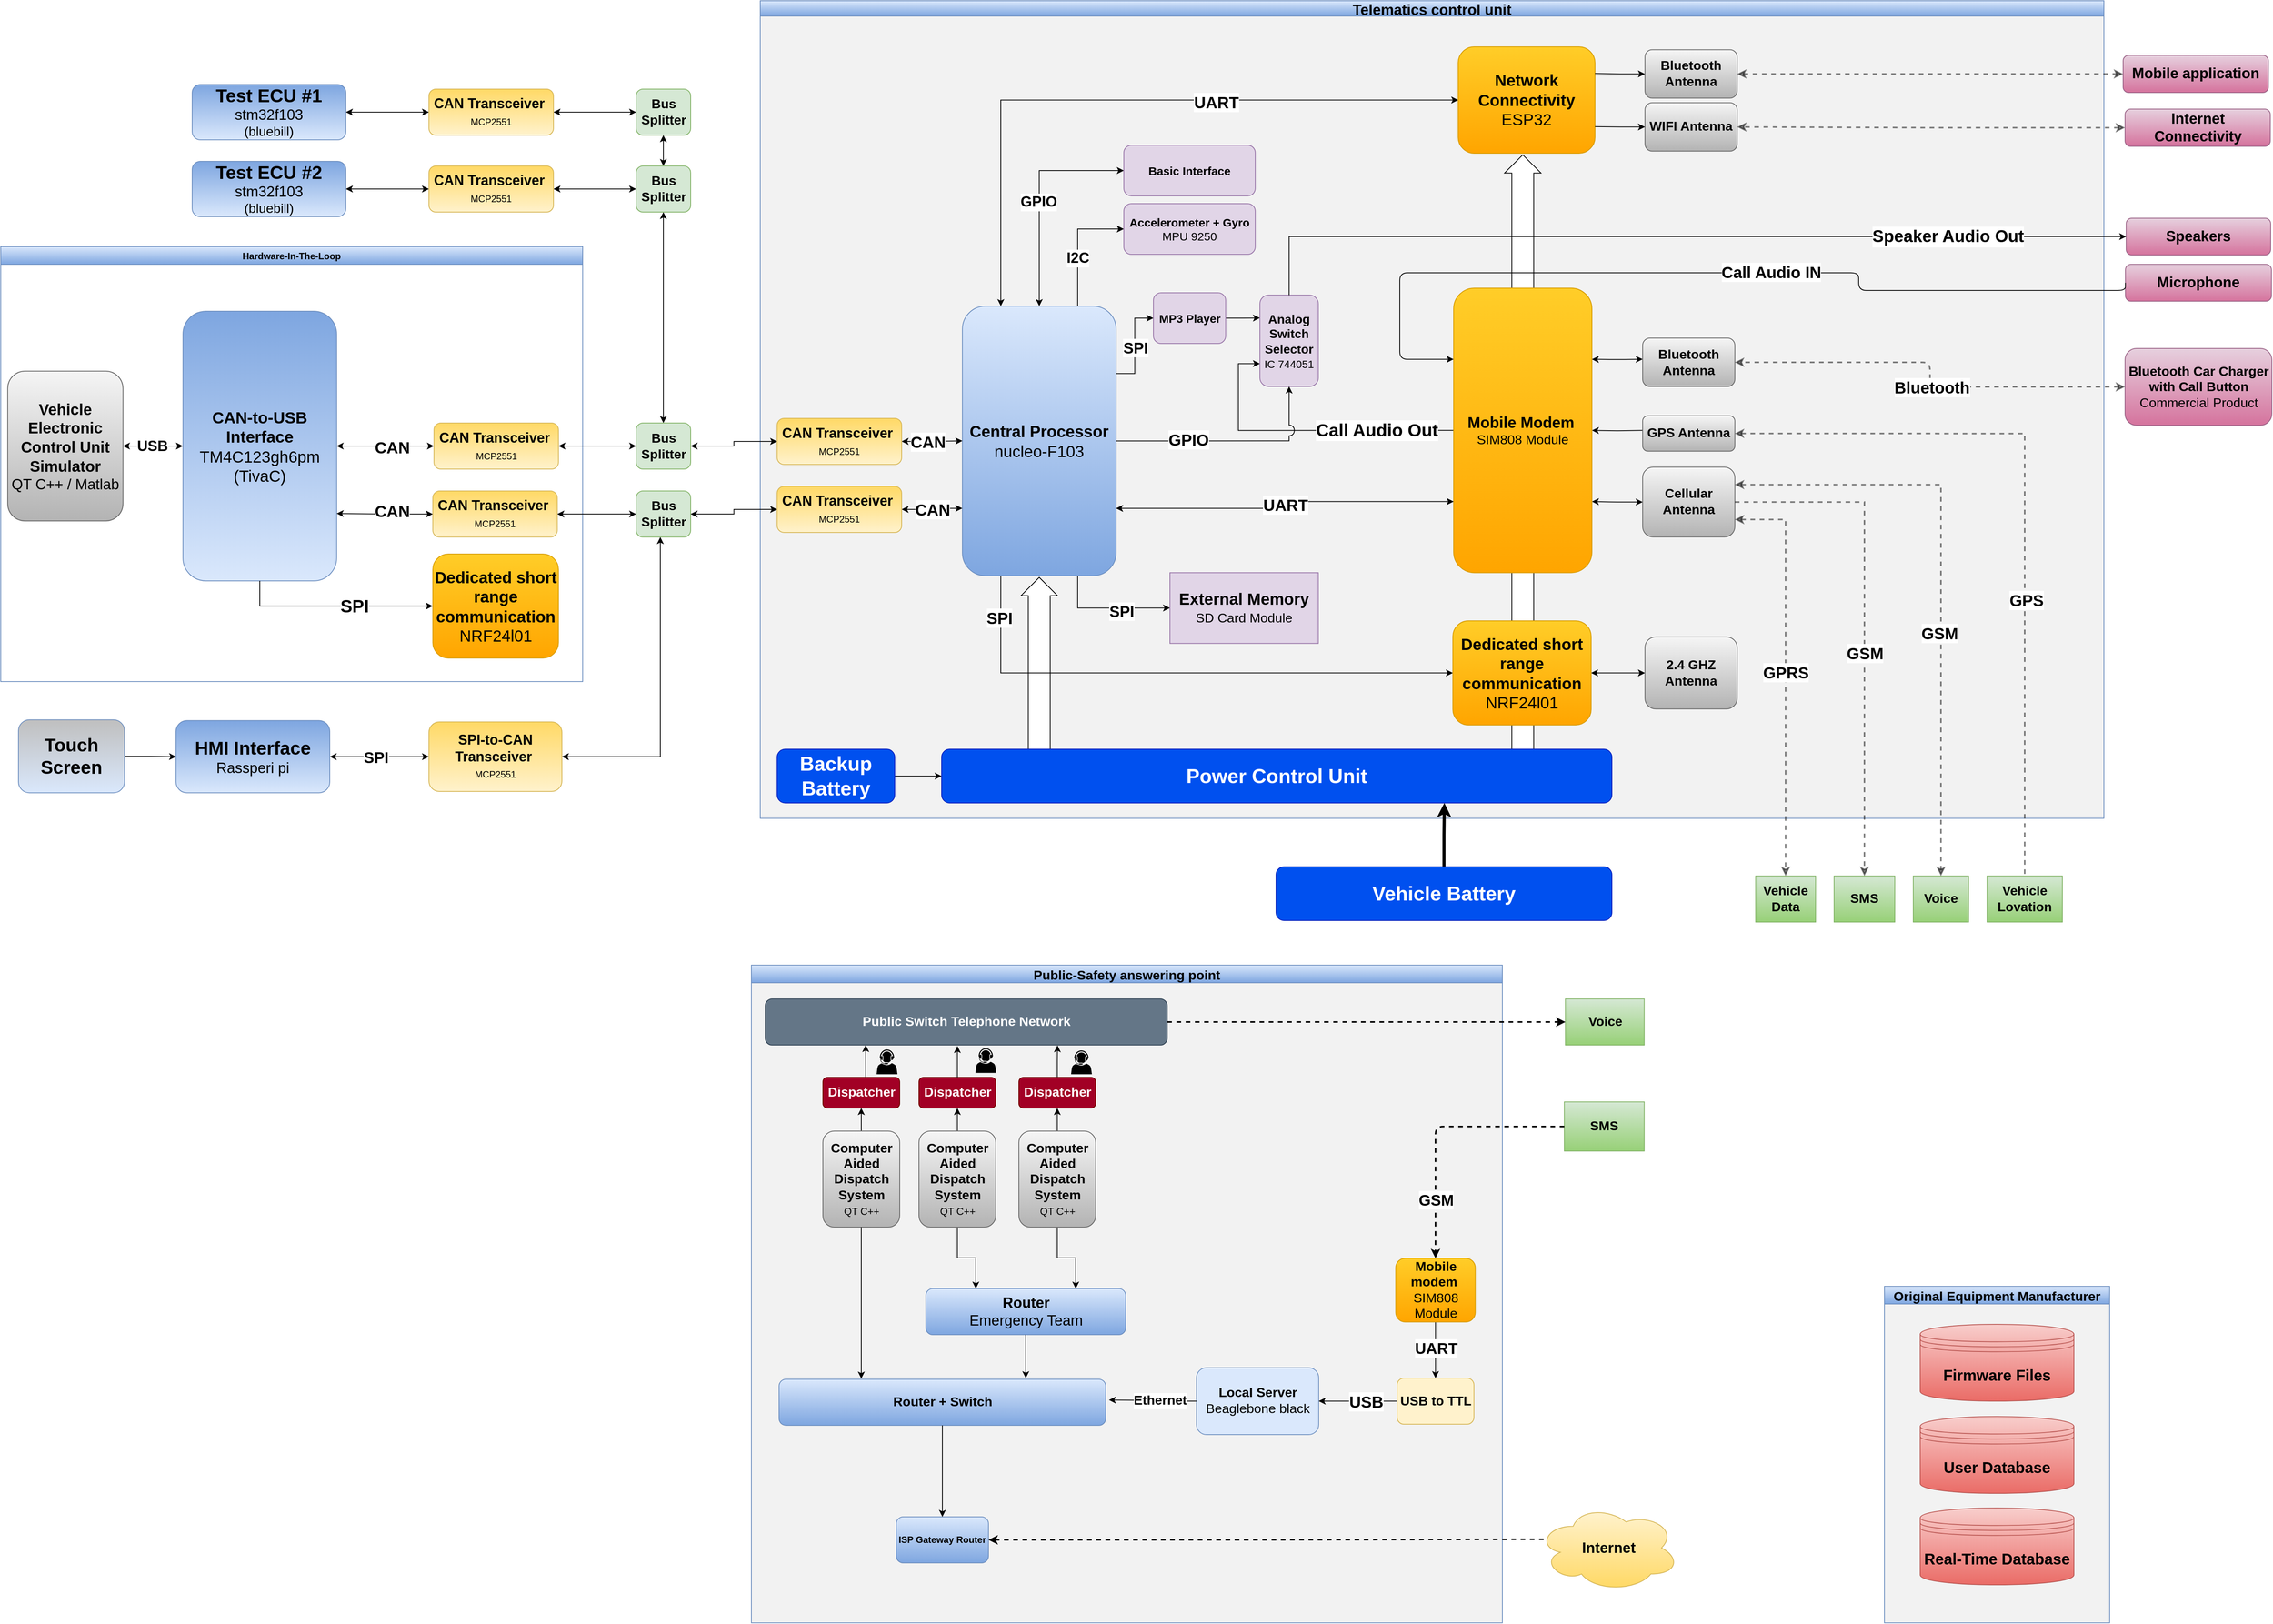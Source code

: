 <mxfile version="13.9.9" type="device"><diagram id="WvO2dlYxxCy-v5vZexDL" name="Page-1"><mxGraphModel dx="4060" dy="1380" grid="0" gridSize="6" guides="1" tooltips="1" connect="1" arrows="1" fold="1" page="1" pageScale="1" pageWidth="1500" pageHeight="1200" math="0" shadow="0"><root><mxCell id="0"/><mxCell id="1" parent="0"/><mxCell id="o0vE8Q76qqL2OoBYx_gR-136" value="Original Equipment Manufacturer" style="swimlane;startSize=23;gradientColor=#7ea6e0;fillColor=#dae8fc;strokeColor=#6c8ebf;swimlaneFillColor=#f2f2f2;fontStyle=1;fontSize=17;" parent="1" vertex="1"><mxGeometry x="1019.5" y="1896" width="293" height="438" as="geometry"/></mxCell><mxCell id="o0vE8Q76qqL2OoBYx_gR-175" value="User Database" style="shape=datastore;whiteSpace=wrap;html=1;gradientColor=#ea6b66;fillColor=#f8cecc;strokeColor=#b85450;fontStyle=1;fontSize=20;" parent="o0vE8Q76qqL2OoBYx_gR-136" vertex="1"><mxGeometry x="46.5" y="169.5" width="200" height="100" as="geometry"/></mxCell><mxCell id="anCkNkA-Q1HUXj1l_Hld-24" value="Real-Time Database" style="shape=datastore;whiteSpace=wrap;html=1;gradientColor=#ea6b66;fillColor=#f8cecc;strokeColor=#b85450;fontStyle=1;fontSize=20;" parent="o0vE8Q76qqL2OoBYx_gR-136" vertex="1"><mxGeometry x="46.5" y="288.5" width="200" height="100" as="geometry"/></mxCell><mxCell id="anCkNkA-Q1HUXj1l_Hld-25" value="Firmware Files" style="shape=datastore;whiteSpace=wrap;html=1;gradientColor=#ea6b66;fillColor=#f8cecc;strokeColor=#b85450;fontStyle=1;fontSize=20;" parent="o0vE8Q76qqL2OoBYx_gR-136" vertex="1"><mxGeometry x="46.5" y="49.5" width="200" height="100" as="geometry"/></mxCell><mxCell id="o0vE8Q76qqL2OoBYx_gR-142" value="Public-Safety answering point" style="swimlane;startSize=23;gradientColor=#7ea6e0;fillColor=#dae8fc;strokeColor=#6c8ebf;swimlaneFillColor=#f2f2f2;fontStyle=1;fontSize=17;" parent="1" vertex="1"><mxGeometry x="-454.5" y="1478" width="977" height="856" as="geometry"/></mxCell><mxCell id="o0vE8Q76qqL2OoBYx_gR-143" style="edgeStyle=orthogonalEdgeStyle;rounded=0;orthogonalLoop=1;jettySize=auto;html=1;entryX=0.5;entryY=0;entryDx=0;entryDy=0;startArrow=classic;startFill=1;endArrow=none;endFill=0;strokeWidth=1;fontSize=17;" parent="o0vE8Q76qqL2OoBYx_gR-142" source="o0vE8Q76qqL2OoBYx_gR-145" target="anCkNkA-Q1HUXj1l_Hld-5" edge="1"><mxGeometry relative="1" as="geometry"><mxPoint x="143" y="212" as="targetPoint"/></mxGeometry></mxCell><mxCell id="o0vE8Q76qqL2OoBYx_gR-144" style="edgeStyle=orthogonalEdgeStyle;rounded=0;orthogonalLoop=1;jettySize=auto;html=1;startArrow=classic;startFill=1;endArrow=none;endFill=0;strokeWidth=1;fontSize=17;exitX=0.25;exitY=1;exitDx=0;exitDy=0;" parent="o0vE8Q76qqL2OoBYx_gR-142" source="o0vE8Q76qqL2OoBYx_gR-148" target="o0vE8Q76qqL2OoBYx_gR-145" edge="1"><mxGeometry relative="1" as="geometry"><mxPoint x="155" y="123" as="sourcePoint"/><Array as="points"><mxPoint x="149" y="135"/><mxPoint x="149" y="135"/></Array></mxGeometry></mxCell><mxCell id="o0vE8Q76qqL2OoBYx_gR-145" value="Dispatcher" style="rounded=1;whiteSpace=wrap;html=1;fillColor=#a20025;strokeColor=#6F0000;fontColor=#ffffff;fontStyle=1;fontSize=17;" parent="o0vE8Q76qqL2OoBYx_gR-142" vertex="1"><mxGeometry x="93" y="146" width="100" height="40" as="geometry"/></mxCell><mxCell id="o0vE8Q76qqL2OoBYx_gR-148" value="Public Switch Telephone Network" style="rounded=1;whiteSpace=wrap;html=1;fillColor=#647687;strokeColor=#314354;fontSize=17;fontStyle=1;fontColor=#ffffff;" parent="o0vE8Q76qqL2OoBYx_gR-142" vertex="1"><mxGeometry x="18" y="44" width="523" height="60" as="geometry"/></mxCell><mxCell id="o0vE8Q76qqL2OoBYx_gR-149" value="" style="pointerEvents=1;shadow=0;dashed=0;html=1;strokeColor=none;labelPosition=center;verticalLabelPosition=bottom;verticalAlign=top;outlineConnect=0;align=center;shape=mxgraph.office.users.call_center_agent;labelBackgroundColor=#ffffff;fontSize=23;fillColor=#000000;" parent="o0vE8Q76qqL2OoBYx_gR-142" vertex="1"><mxGeometry x="163" y="109.71" width="27" height="32.28" as="geometry"/></mxCell><mxCell id="o0vE8Q76qqL2OoBYx_gR-150" style="edgeStyle=orthogonalEdgeStyle;rounded=1;jumpStyle=arc;jumpSize=14;orthogonalLoop=1;jettySize=auto;html=1;entryX=0.5;entryY=0;entryDx=0;entryDy=0;shadow=0;strokeWidth=1;" parent="o0vE8Q76qqL2OoBYx_gR-142" source="o0vE8Q76qqL2OoBYx_gR-151" target="o0vE8Q76qqL2OoBYx_gR-167" edge="1"><mxGeometry relative="1" as="geometry"/></mxCell><mxCell id="anCkNkA-Q1HUXj1l_Hld-32" value="UART" style="edgeLabel;html=1;align=center;verticalAlign=middle;resizable=0;points=[];fontSize=20;fontStyle=1" parent="o0vE8Q76qqL2OoBYx_gR-150" vertex="1" connectable="0"><mxGeometry x="-0.233" y="-2" relative="1" as="geometry"><mxPoint x="2" y="5.18" as="offset"/></mxGeometry></mxCell><mxCell id="o0vE8Q76qqL2OoBYx_gR-151" value="Mobile modem&amp;nbsp;&lt;br&gt;&lt;span style=&quot;font-weight: normal&quot;&gt;SIM808 Module&lt;/span&gt;" style="rounded=1;whiteSpace=wrap;html=1;fillColor=#ffcd28;strokeColor=#d79b00;fontSize=17;fontStyle=1;gradientColor=#ffa500;" parent="o0vE8Q76qqL2OoBYx_gR-142" vertex="1"><mxGeometry x="838.21" y="381.49" width="103.58" height="83" as="geometry"/></mxCell><mxCell id="o0vE8Q76qqL2OoBYx_gR-157" value="" style="pointerEvents=1;shadow=0;dashed=0;html=1;strokeColor=none;labelPosition=center;verticalLabelPosition=bottom;verticalAlign=top;outlineConnect=0;align=center;shape=mxgraph.office.users.call_center_agent;labelBackgroundColor=#ffffff;fontSize=23;fillColor=#000000;" parent="o0vE8Q76qqL2OoBYx_gR-142" vertex="1"><mxGeometry x="416" y="111" width="27" height="30.99" as="geometry"/></mxCell><mxCell id="o0vE8Q76qqL2OoBYx_gR-158" value="" style="pointerEvents=1;shadow=0;dashed=0;html=1;strokeColor=none;labelPosition=center;verticalLabelPosition=bottom;verticalAlign=top;outlineConnect=0;align=center;shape=mxgraph.office.users.call_center_agent;labelBackgroundColor=#ffffff;fontSize=23;fillColor=#000000;" parent="o0vE8Q76qqL2OoBYx_gR-142" vertex="1"><mxGeometry x="291.58" y="108" width="27" height="32.28" as="geometry"/></mxCell><mxCell id="o0vE8Q76qqL2OoBYx_gR-159" value="Local Server&lt;br style=&quot;font-size: 17px&quot;&gt;&lt;span style=&quot;font-size: 17px ; font-weight: normal&quot;&gt;Beaglebone black&lt;/span&gt;" style="rounded=1;whiteSpace=wrap;html=1;fillColor=#dae8fc;strokeColor=#6c8ebf;fontStyle=1;fontSize=17;" parent="o0vE8Q76qqL2OoBYx_gR-142" vertex="1"><mxGeometry x="579" y="523.99" width="159" height="87.01" as="geometry"/></mxCell><mxCell id="o0vE8Q76qqL2OoBYx_gR-160" style="edgeStyle=orthogonalEdgeStyle;rounded=0;orthogonalLoop=1;jettySize=auto;html=1;startArrow=classic;startFill=1;endArrow=none;endFill=0;strokeWidth=1;fontSize=17;" parent="o0vE8Q76qqL2OoBYx_gR-142" source="o0vE8Q76qqL2OoBYx_gR-162" target="o0vE8Q76qqL2OoBYx_gR-169" edge="1"><mxGeometry relative="1" as="geometry"/></mxCell><mxCell id="o0vE8Q76qqL2OoBYx_gR-161" style="edgeStyle=orthogonalEdgeStyle;rounded=0;orthogonalLoop=1;jettySize=auto;html=1;entryX=0.727;entryY=1.006;entryDx=0;entryDy=0;entryPerimeter=0;fontSize=19;" parent="o0vE8Q76qqL2OoBYx_gR-142" source="o0vE8Q76qqL2OoBYx_gR-162" target="o0vE8Q76qqL2OoBYx_gR-148" edge="1"><mxGeometry relative="1" as="geometry"/></mxCell><mxCell id="o0vE8Q76qqL2OoBYx_gR-162" value="Dispatcher" style="rounded=1;whiteSpace=wrap;html=1;fillColor=#a20025;strokeColor=#6F0000;fontColor=#ffffff;fontStyle=1;fontSize=17;" parent="o0vE8Q76qqL2OoBYx_gR-142" vertex="1"><mxGeometry x="348" y="146" width="100" height="40" as="geometry"/></mxCell><mxCell id="o0vE8Q76qqL2OoBYx_gR-163" style="edgeStyle=orthogonalEdgeStyle;rounded=0;orthogonalLoop=1;jettySize=auto;html=1;startArrow=classic;startFill=1;endArrow=none;endFill=0;strokeWidth=1;fontSize=17;" parent="o0vE8Q76qqL2OoBYx_gR-142" source="o0vE8Q76qqL2OoBYx_gR-164" target="anCkNkA-Q1HUXj1l_Hld-4" edge="1"><mxGeometry relative="1" as="geometry"><mxPoint x="268" y="212" as="targetPoint"/></mxGeometry></mxCell><mxCell id="o0vE8Q76qqL2OoBYx_gR-164" value="Dispatcher" style="rounded=1;whiteSpace=wrap;html=1;fillColor=#a20025;strokeColor=#6F0000;fontColor=#ffffff;fontStyle=1;fontSize=17;" parent="o0vE8Q76qqL2OoBYx_gR-142" vertex="1"><mxGeometry x="218" y="146" width="100" height="40" as="geometry"/></mxCell><mxCell id="o0vE8Q76qqL2OoBYx_gR-165" style="edgeStyle=orthogonalEdgeStyle;rounded=0;orthogonalLoop=1;jettySize=auto;html=1;entryX=1;entryY=0.5;entryDx=0;entryDy=0;fontSize=19;" parent="o0vE8Q76qqL2OoBYx_gR-142" source="o0vE8Q76qqL2OoBYx_gR-167" target="o0vE8Q76qqL2OoBYx_gR-159" edge="1"><mxGeometry relative="1" as="geometry"/></mxCell><mxCell id="o0vE8Q76qqL2OoBYx_gR-166" value="&lt;b&gt;&lt;font style=&quot;font-size: 21px&quot;&gt;USB&lt;/font&gt;&lt;/b&gt;" style="edgeLabel;html=1;align=center;verticalAlign=middle;resizable=0;points=[];fontSize=19;" parent="o0vE8Q76qqL2OoBYx_gR-165" vertex="1" connectable="0"><mxGeometry x="-0.203" relative="1" as="geometry"><mxPoint as="offset"/></mxGeometry></mxCell><mxCell id="o0vE8Q76qqL2OoBYx_gR-167" value="USB to TTL" style="rounded=1;whiteSpace=wrap;html=1;fillColor=#fff2cc;strokeColor=#d6b656;fontStyle=1;fontSize=17;" parent="o0vE8Q76qqL2OoBYx_gR-142" vertex="1"><mxGeometry x="840.0" y="537.5" width="100" height="60" as="geometry"/></mxCell><mxCell id="o0vE8Q76qqL2OoBYx_gR-168" style="edgeStyle=orthogonalEdgeStyle;rounded=0;orthogonalLoop=1;jettySize=auto;html=1;entryX=0.75;entryY=0;entryDx=0;entryDy=0;fontSize=19;" parent="o0vE8Q76qqL2OoBYx_gR-142" source="o0vE8Q76qqL2OoBYx_gR-169" target="o0vE8Q76qqL2OoBYx_gR-176" edge="1"><mxGeometry relative="1" as="geometry"/></mxCell><mxCell id="o0vE8Q76qqL2OoBYx_gR-169" value="Computer Aided Dispatch System&lt;br&gt;&lt;span style=&quot;font-weight: normal&quot;&gt;&lt;font style=&quot;font-size: 13px&quot;&gt;QT C++&lt;/font&gt;&lt;/span&gt;" style="rounded=1;whiteSpace=wrap;html=1;fillColor=#f5f5f5;strokeColor=#666666;fontStyle=1;fontSize=17;gradientColor=#b3b3b3;" parent="o0vE8Q76qqL2OoBYx_gR-142" vertex="1"><mxGeometry x="348" y="216.01" width="100" height="125" as="geometry"/></mxCell><mxCell id="o0vE8Q76qqL2OoBYx_gR-170" value="&lt;b&gt;&lt;font style=&quot;font-size: 17px&quot;&gt;Router + Switch&lt;/font&gt;&lt;/b&gt;" style="rounded=1;whiteSpace=wrap;html=1;gradientColor=#7ea6e0;fillColor=#dae8fc;strokeColor=#6c8ebf;" parent="o0vE8Q76qqL2OoBYx_gR-142" vertex="1"><mxGeometry x="36" y="539" width="425" height="60" as="geometry"/></mxCell><mxCell id="o0vE8Q76qqL2OoBYx_gR-172" value="&lt;b&gt;ISP Gateway Router&lt;/b&gt;" style="rounded=1;whiteSpace=wrap;html=1;gradientColor=#7ea6e0;fillColor=#dae8fc;strokeColor=#6c8ebf;" parent="o0vE8Q76qqL2OoBYx_gR-142" vertex="1"><mxGeometry x="188.5" y="718.01" width="120" height="60" as="geometry"/></mxCell><mxCell id="o0vE8Q76qqL2OoBYx_gR-176" value="&lt;b&gt;Router&lt;/b&gt;&lt;br&gt;Emergency Team" style="rounded=1;whiteSpace=wrap;html=1;fontSize=19;gradientColor=#7ea6e0;fillColor=#dae8fc;strokeColor=#6c8ebf;" parent="o0vE8Q76qqL2OoBYx_gR-142" vertex="1"><mxGeometry x="227" y="421" width="260" height="60" as="geometry"/></mxCell><mxCell id="anCkNkA-Q1HUXj1l_Hld-6" style="edgeStyle=orthogonalEdgeStyle;rounded=0;orthogonalLoop=1;jettySize=auto;html=1;entryX=0.25;entryY=0;entryDx=0;entryDy=0;fontSize=17;" parent="o0vE8Q76qqL2OoBYx_gR-142" source="anCkNkA-Q1HUXj1l_Hld-4" target="o0vE8Q76qqL2OoBYx_gR-176" edge="1"><mxGeometry relative="1" as="geometry"/></mxCell><mxCell id="anCkNkA-Q1HUXj1l_Hld-4" value="Computer Aided Dispatch System&lt;br&gt;&lt;span style=&quot;font-weight: normal&quot;&gt;&lt;font style=&quot;font-size: 13px&quot;&gt;QT C++&lt;/font&gt;&lt;/span&gt;" style="rounded=1;whiteSpace=wrap;html=1;fillColor=#f5f5f5;strokeColor=#666666;fontStyle=1;fontSize=17;gradientColor=#b3b3b3;" parent="o0vE8Q76qqL2OoBYx_gR-142" vertex="1"><mxGeometry x="218" y="216.01" width="100" height="125" as="geometry"/></mxCell><mxCell id="anCkNkA-Q1HUXj1l_Hld-5" value="Computer Aided Dispatch System&lt;br&gt;&lt;span style=&quot;font-weight: normal&quot;&gt;&lt;font style=&quot;font-size: 13px&quot;&gt;QT C++&lt;/font&gt;&lt;/span&gt;" style="rounded=1;whiteSpace=wrap;html=1;fillColor=#f5f5f5;strokeColor=#666666;fontStyle=1;fontSize=17;gradientColor=#b3b3b3;" parent="o0vE8Q76qqL2OoBYx_gR-142" vertex="1"><mxGeometry x="93" y="216.01" width="100" height="125" as="geometry"/></mxCell><mxCell id="o0vE8Q76qqL2OoBYx_gR-243" style="edgeStyle=orthogonalEdgeStyle;rounded=0;orthogonalLoop=1;jettySize=auto;html=1;fontSize=19;" parent="o0vE8Q76qqL2OoBYx_gR-142" source="o0vE8Q76qqL2OoBYx_gR-170" target="o0vE8Q76qqL2OoBYx_gR-172" edge="1"><mxGeometry relative="1" as="geometry"><mxPoint x="249" y="717" as="targetPoint"/></mxGeometry></mxCell><mxCell id="o0vE8Q76qqL2OoBYx_gR-178" value="Telematics control unit" style="swimlane;startSize=20;shadow=0;swimlaneFillColor=#F2F2F2;fontStyle=1;fontSize=19;movable=1;gradientColor=#7ea6e0;fillColor=#dae8fc;strokeColor=#6c8ebf;" parent="1" vertex="1"><mxGeometry x="-443" y="223" width="1748" height="1064" as="geometry"><mxRectangle x="70" y="160" width="70" height="23" as="alternateBounds"/></mxGeometry></mxCell><mxCell id="CHy4qITJvaO7KWik8i9P-8" value="" style="verticalLabelPosition=bottom;shadow=0;dashed=0;align=center;html=1;verticalAlign=top;shape=mxgraph.electrical.transmission.straightBus;fontSize=26;rotation=-180;" parent="o0vE8Q76qqL2OoBYx_gR-178" vertex="1"><mxGeometry x="968.28" y="200.55" width="47.48" height="779" as="geometry"/></mxCell><mxCell id="CHy4qITJvaO7KWik8i9P-7" value="" style="verticalLabelPosition=bottom;shadow=0;dashed=0;align=center;html=1;verticalAlign=top;shape=mxgraph.electrical.transmission.straightBus;fontSize=26;rotation=-180;" parent="o0vE8Q76qqL2OoBYx_gR-178" vertex="1"><mxGeometry x="339.28" y="750.48" width="47.48" height="244.55" as="geometry"/></mxCell><mxCell id="o0vE8Q76qqL2OoBYx_gR-179" style="edgeStyle=orthogonalEdgeStyle;rounded=1;orthogonalLoop=1;jettySize=auto;html=1;entryX=1;entryY=0.5;entryDx=0;entryDy=0;startArrow=none;startFill=0;endArrow=classic;endFill=1;strokeColor=#000000;strokeWidth=1;fontSize=20;fontStyle=1" parent="o0vE8Q76qqL2OoBYx_gR-178" target="o0vE8Q76qqL2OoBYx_gR-185" edge="1"><mxGeometry relative="1" as="geometry"><mxPoint x="1085.28" y="660.73" as="targetPoint"/><mxPoint x="1147.97" y="559.165" as="sourcePoint"/></mxGeometry></mxCell><mxCell id="o0vE8Q76qqL2OoBYx_gR-180" style="edgeStyle=orthogonalEdgeStyle;rounded=1;orthogonalLoop=1;jettySize=auto;html=1;entryX=1;entryY=0.75;entryDx=0;entryDy=0;startArrow=classic;startFill=1;endArrow=classic;endFill=1;strokeColor=#000000;strokeWidth=1;fontSize=20;fontStyle=1;exitX=0;exitY=0.5;exitDx=0;exitDy=0;" parent="o0vE8Q76qqL2OoBYx_gR-178" source="o0vE8Q76qqL2OoBYx_gR-230" target="o0vE8Q76qqL2OoBYx_gR-185" edge="1"><mxGeometry relative="1" as="geometry"><mxPoint x="1085.28" y="740.83" as="targetPoint"/><mxPoint x="1147.97" y="650.415" as="sourcePoint"/></mxGeometry></mxCell><mxCell id="o0vE8Q76qqL2OoBYx_gR-181" style="edgeStyle=orthogonalEdgeStyle;rounded=0;jumpStyle=arc;jumpSize=14;orthogonalLoop=1;jettySize=auto;html=1;exitX=0.75;exitY=1;exitDx=0;exitDy=0;" parent="o0vE8Q76qqL2OoBYx_gR-178" source="o0vE8Q76qqL2OoBYx_gR-183" target="o0vE8Q76qqL2OoBYx_gR-220" edge="1"><mxGeometry relative="1" as="geometry"><mxPoint x="467" y="762" as="sourcePoint"/></mxGeometry></mxCell><mxCell id="o0vE8Q76qqL2OoBYx_gR-182" value="SPI" style="edgeLabel;html=1;align=center;verticalAlign=middle;resizable=0;points=[];fontSize=20;fontStyle=1" parent="o0vE8Q76qqL2OoBYx_gR-181" vertex="1" connectable="0"><mxGeometry x="0.208" y="-3" relative="1" as="geometry"><mxPoint x="1" as="offset"/></mxGeometry></mxCell><mxCell id="anCkNkA-Q1HUXj1l_Hld-22" style="edgeStyle=orthogonalEdgeStyle;rounded=0;orthogonalLoop=1;jettySize=auto;html=1;entryX=0;entryY=0.5;entryDx=0;entryDy=0;startArrow=classic;startFill=1;endArrow=classic;endFill=1;strokeWidth=1;fontSize=19;exitX=0.5;exitY=0;exitDx=0;exitDy=0;" parent="o0vE8Q76qqL2OoBYx_gR-178" source="o0vE8Q76qqL2OoBYx_gR-183" target="anCkNkA-Q1HUXj1l_Hld-20" edge="1"><mxGeometry relative="1" as="geometry"/></mxCell><mxCell id="anCkNkA-Q1HUXj1l_Hld-23" value="GPIO" style="edgeLabel;html=1;align=center;verticalAlign=middle;resizable=0;points=[];fontSize=19;fontStyle=1" parent="anCkNkA-Q1HUXj1l_Hld-22" vertex="1" connectable="0"><mxGeometry x="-0.051" y="1" relative="1" as="geometry"><mxPoint as="offset"/></mxGeometry></mxCell><mxCell id="o0vE8Q76qqL2OoBYx_gR-183" value="&lt;font style=&quot;font-size: 21px&quot;&gt;Central Processor&lt;span style=&quot;font-weight: normal&quot;&gt;&lt;br&gt;nucleo-F103&lt;br&gt;&lt;/span&gt;&lt;/font&gt;" style="rounded=1;whiteSpace=wrap;html=1;fillColor=#dae8fc;strokeColor=#6c8ebf;fontStyle=1;fontSize=17;gradientColor=#7ea6e0;" parent="o0vE8Q76qqL2OoBYx_gR-178" vertex="1"><mxGeometry x="263.02" y="397.33" width="200" height="351" as="geometry"/></mxCell><mxCell id="o0vE8Q76qqL2OoBYx_gR-184" style="edgeStyle=orthogonalEdgeStyle;rounded=0;jumpStyle=arc;jumpSize=100;orthogonalLoop=1;jettySize=auto;html=1;exitX=0;exitY=0.5;exitDx=0;exitDy=0;entryX=0;entryY=0.75;entryDx=0;entryDy=0;" parent="o0vE8Q76qqL2OoBYx_gR-178" source="o0vE8Q76qqL2OoBYx_gR-185" target="o0vE8Q76qqL2OoBYx_gR-207" edge="1"><mxGeometry relative="1" as="geometry"><Array as="points"><mxPoint x="622" y="559"/><mxPoint x="622" y="473"/></Array></mxGeometry></mxCell><mxCell id="anCkNkA-Q1HUXj1l_Hld-37" value="Call Audio Out" style="edgeLabel;html=1;align=center;verticalAlign=middle;resizable=0;points=[];fontSize=23;fontStyle=1" parent="o0vE8Q76qqL2OoBYx_gR-184" vertex="1" connectable="0"><mxGeometry x="-0.412" y="-1" relative="1" as="geometry"><mxPoint x="15.84" y="0.98" as="offset"/></mxGeometry></mxCell><mxCell id="o0vE8Q76qqL2OoBYx_gR-185" value="&lt;font style=&quot;font-size: 20px&quot;&gt;Mobile Modem&lt;/font&gt;&amp;nbsp;&lt;br&gt;&lt;span style=&quot;font-weight: normal&quot;&gt;SIM808 Module&lt;/span&gt;" style="rounded=1;whiteSpace=wrap;html=1;fillColor=#ffcd28;strokeColor=#d79b00;fontSize=17;fontStyle=1;gradientColor=#ffa500;" parent="o0vE8Q76qqL2OoBYx_gR-178" vertex="1"><mxGeometry x="902.02" y="374" width="180" height="370.33" as="geometry"/></mxCell><mxCell id="o0vE8Q76qqL2OoBYx_gR-188" style="edgeStyle=orthogonalEdgeStyle;rounded=1;orthogonalLoop=1;jettySize=auto;html=1;startArrow=classic;startFill=1;entryX=1;entryY=0.25;entryDx=0;entryDy=0;" parent="o0vE8Q76qqL2OoBYx_gR-178" target="o0vE8Q76qqL2OoBYx_gR-185" edge="1"><mxGeometry relative="1" as="geometry"><mxPoint x="1084.97" y="443.83" as="targetPoint"/><mxPoint x="1147.97" y="466.5" as="sourcePoint"/></mxGeometry></mxCell><mxCell id="o0vE8Q76qqL2OoBYx_gR-201" style="edgeStyle=orthogonalEdgeStyle;rounded=0;orthogonalLoop=1;jettySize=auto;html=1;entryX=0;entryY=0.25;entryDx=0;entryDy=0;" parent="o0vE8Q76qqL2OoBYx_gR-178" source="o0vE8Q76qqL2OoBYx_gR-204" target="o0vE8Q76qqL2OoBYx_gR-207" edge="1"><mxGeometry relative="1" as="geometry"/></mxCell><mxCell id="o0vE8Q76qqL2OoBYx_gR-202" style="edgeStyle=orthogonalEdgeStyle;rounded=0;orthogonalLoop=1;jettySize=auto;html=1;entryX=1;entryY=0.25;entryDx=0;entryDy=0;startArrow=classic;startFill=1;endArrow=none;endFill=0;fontSize=19;" parent="o0vE8Q76qqL2OoBYx_gR-178" source="o0vE8Q76qqL2OoBYx_gR-204" target="o0vE8Q76qqL2OoBYx_gR-183" edge="1"><mxGeometry relative="1" as="geometry"/></mxCell><mxCell id="o0vE8Q76qqL2OoBYx_gR-203" value="SPI" style="edgeLabel;html=1;align=center;verticalAlign=middle;resizable=0;points=[];fontSize=20;fontStyle=1" parent="o0vE8Q76qqL2OoBYx_gR-202" vertex="1" connectable="0"><mxGeometry x="0.155" relative="1" as="geometry"><mxPoint y="-7.4" as="offset"/></mxGeometry></mxCell><mxCell id="o0vE8Q76qqL2OoBYx_gR-204" value="MP3 Player" style="rounded=1;whiteSpace=wrap;html=1;fillColor=#e1d5e7;strokeColor=#9673a6;fontStyle=1;fontSize=15;" parent="o0vE8Q76qqL2OoBYx_gR-178" vertex="1"><mxGeometry x="511.5" y="380" width="94" height="66" as="geometry"/></mxCell><mxCell id="o0vE8Q76qqL2OoBYx_gR-205" style="edgeStyle=orthogonalEdgeStyle;rounded=0;orthogonalLoop=1;jettySize=auto;html=1;startArrow=classic;startFill=1;endArrow=none;endFill=0;fontSize=19;entryX=1;entryY=0.5;entryDx=0;entryDy=0;jumpStyle=arc;jumpSize=14;exitX=0.5;exitY=1;exitDx=0;exitDy=0;" parent="o0vE8Q76qqL2OoBYx_gR-178" source="o0vE8Q76qqL2OoBYx_gR-207" target="o0vE8Q76qqL2OoBYx_gR-183" edge="1"><mxGeometry relative="1" as="geometry"><mxPoint x="484.02" y="675.33" as="targetPoint"/></mxGeometry></mxCell><mxCell id="o0vE8Q76qqL2OoBYx_gR-206" value="&lt;b&gt;&lt;font style=&quot;font-size: 21px&quot;&gt;GPIO&lt;/font&gt;&lt;/b&gt;" style="edgeLabel;html=1;align=center;verticalAlign=middle;resizable=0;points=[];fontSize=19;" parent="o0vE8Q76qqL2OoBYx_gR-205" vertex="1" connectable="0"><mxGeometry x="0.613" y="2" relative="1" as="geometry"><mxPoint x="36.88" y="-3.83" as="offset"/></mxGeometry></mxCell><mxCell id="o0vE8Q76qqL2OoBYx_gR-207" value="Analog Switch Selector&lt;br&gt;&lt;span style=&quot;font-weight: normal&quot;&gt;&lt;font style=&quot;font-size: 14px&quot;&gt;IC 744051&lt;/font&gt;&lt;/span&gt;" style="rounded=1;whiteSpace=wrap;html=1;fillColor=#e1d5e7;strokeColor=#9673a6;fontStyle=1;fontSize=16;" parent="o0vE8Q76qqL2OoBYx_gR-178" vertex="1"><mxGeometry x="650" y="383" width="76" height="119" as="geometry"/></mxCell><mxCell id="o0vE8Q76qqL2OoBYx_gR-208" style="edgeStyle=orthogonalEdgeStyle;rounded=0;orthogonalLoop=1;jettySize=auto;html=1;startArrow=classic;startFill=1;endArrow=none;endFill=0;fontSize=19;entryX=0.25;entryY=1;entryDx=0;entryDy=0;" parent="o0vE8Q76qqL2OoBYx_gR-178" source="o0vE8Q76qqL2OoBYx_gR-211" target="o0vE8Q76qqL2OoBYx_gR-183" edge="1"><mxGeometry relative="1" as="geometry"><mxPoint x="463.02" y="500.33" as="targetPoint"/><Array as="points"><mxPoint x="313" y="875"/></Array></mxGeometry></mxCell><mxCell id="o0vE8Q76qqL2OoBYx_gR-209" value="&lt;b&gt;&lt;font style=&quot;font-size: 21px&quot;&gt;SPI&lt;/font&gt;&lt;/b&gt;" style="edgeLabel;html=1;align=center;verticalAlign=middle;resizable=0;points=[];fontSize=19;" parent="o0vE8Q76qqL2OoBYx_gR-208" vertex="1" connectable="0"><mxGeometry x="0.769" y="1" relative="1" as="geometry"><mxPoint x="-1.01" y="-27.69" as="offset"/></mxGeometry></mxCell><mxCell id="o0vE8Q76qqL2OoBYx_gR-210" style="edgeStyle=orthogonalEdgeStyle;rounded=1;jumpStyle=arc;jumpSize=14;orthogonalLoop=1;jettySize=auto;html=1;strokeWidth=1;entryX=0;entryY=0.5;entryDx=0;entryDy=0;startArrow=classic;startFill=1;" parent="o0vE8Q76qqL2OoBYx_gR-178" source="o0vE8Q76qqL2OoBYx_gR-211" target="o0vE8Q76qqL2OoBYx_gR-229" edge="1"><mxGeometry relative="1" as="geometry"><mxPoint x="1135.02" y="898.6" as="targetPoint"/></mxGeometry></mxCell><mxCell id="o0vE8Q76qqL2OoBYx_gR-211" value="&lt;font style=&quot;font-size: 21px&quot;&gt;Dedicated short range communication&lt;br&gt;&lt;span style=&quot;font-weight: normal&quot;&gt;NRF24l01&lt;/span&gt;&lt;/font&gt;" style="rounded=1;whiteSpace=wrap;html=1;fillColor=#ffcd28;strokeColor=#d79b00;fontSize=17;fontStyle=1;gradientColor=#ffa500;" parent="o0vE8Q76qqL2OoBYx_gR-178" vertex="1"><mxGeometry x="901.02" y="807" width="180" height="135.5" as="geometry"/></mxCell><mxCell id="o0vE8Q76qqL2OoBYx_gR-212" style="edgeStyle=orthogonalEdgeStyle;rounded=0;orthogonalLoop=1;jettySize=auto;html=1;exitX=0;exitY=0.5;exitDx=0;exitDy=0;entryX=0.25;entryY=0;entryDx=0;entryDy=0;startArrow=classic;startFill=1;" parent="o0vE8Q76qqL2OoBYx_gR-178" source="o0vE8Q76qqL2OoBYx_gR-223" target="o0vE8Q76qqL2OoBYx_gR-183" edge="1"><mxGeometry relative="1" as="geometry"><mxPoint x="261.02" y="423.33" as="targetPoint"/></mxGeometry></mxCell><mxCell id="o0vE8Q76qqL2OoBYx_gR-213" value="&lt;b&gt;&lt;font style=&quot;font-size: 21px&quot;&gt;UART&lt;/font&gt;&lt;/b&gt;" style="edgeLabel;html=1;align=center;verticalAlign=middle;resizable=0;points=[];fontSize=19;rotation=0;" parent="o0vE8Q76qqL2OoBYx_gR-212" vertex="1" connectable="0"><mxGeometry x="-0.151" y="-1" relative="1" as="geometry"><mxPoint x="51.65" y="3.7" as="offset"/></mxGeometry></mxCell><mxCell id="o0vE8Q76qqL2OoBYx_gR-214" style="edgeStyle=orthogonalEdgeStyle;rounded=0;orthogonalLoop=1;jettySize=auto;html=1;entryX=0;entryY=0.75;entryDx=0;entryDy=0;startArrow=classic;startFill=1;" parent="o0vE8Q76qqL2OoBYx_gR-178" source="anCkNkA-Q1HUXj1l_Hld-40" target="o0vE8Q76qqL2OoBYx_gR-183" edge="1"><mxGeometry relative="1" as="geometry"><mxPoint x="263.02" y="714.33" as="targetPoint"/><mxPoint x="176" y="662" as="sourcePoint"/></mxGeometry></mxCell><mxCell id="o0vE8Q76qqL2OoBYx_gR-215" value="CAN" style="edgeLabel;html=1;align=center;verticalAlign=middle;resizable=0;points=[];fontSize=21;fontStyle=1" parent="o0vE8Q76qqL2OoBYx_gR-214" vertex="1" connectable="0"><mxGeometry x="-0.132" y="1" relative="1" as="geometry"><mxPoint x="4.67" y="1" as="offset"/></mxGeometry></mxCell><mxCell id="o0vE8Q76qqL2OoBYx_gR-217" style="edgeStyle=orthogonalEdgeStyle;rounded=0;orthogonalLoop=1;jettySize=auto;html=1;startArrow=classic;startFill=1;endArrow=classic;endFill=1;fontSize=19;" parent="o0vE8Q76qqL2OoBYx_gR-178" source="anCkNkA-Q1HUXj1l_Hld-39" target="o0vE8Q76qqL2OoBYx_gR-183" edge="1"><mxGeometry relative="1" as="geometry"><mxPoint x="176" y="573" as="sourcePoint"/><mxPoint x="263.02" y="562.42" as="targetPoint"/></mxGeometry></mxCell><mxCell id="o0vE8Q76qqL2OoBYx_gR-218" value="&lt;b&gt;&lt;font style=&quot;font-size: 21px&quot;&gt;CAN&lt;/font&gt;&lt;/b&gt;" style="edgeLabel;html=1;align=center;verticalAlign=middle;resizable=0;points=[];fontSize=19;" parent="o0vE8Q76qqL2OoBYx_gR-217" vertex="1" connectable="0"><mxGeometry x="0.118" y="-2" relative="1" as="geometry"><mxPoint x="-9.67" y="-1.34" as="offset"/></mxGeometry></mxCell><mxCell id="o0vE8Q76qqL2OoBYx_gR-220" value="&lt;font&gt;&lt;b style=&quot;font-size: 21px&quot;&gt;External Memory&lt;/b&gt;&lt;br&gt;&lt;font style=&quot;font-size: 17px&quot;&gt;SD Card Module&lt;/font&gt;&lt;br&gt;&lt;/font&gt;" style="rounded=0;whiteSpace=wrap;html=1;fontSize=19;arcSize=50;fillColor=#e1d5e7;strokeColor=#9673a6;" parent="o0vE8Q76qqL2OoBYx_gR-178" vertex="1"><mxGeometry x="533" y="744.33" width="193" height="92" as="geometry"/></mxCell><mxCell id="o0vE8Q76qqL2OoBYx_gR-223" value="&lt;font style=&quot;font-size: 21px&quot;&gt;Network Connectivity&lt;br&gt;&lt;span style=&quot;font-weight: normal&quot;&gt;ESP32&lt;/span&gt;&lt;/font&gt;" style="rounded=1;whiteSpace=wrap;html=1;fillColor=#ffcd28;strokeColor=#d79b00;fontSize=17;fontStyle=1;gradientColor=#ffa500;" parent="o0vE8Q76qqL2OoBYx_gR-178" vertex="1"><mxGeometry x="908" y="60" width="178" height="138.5" as="geometry"/></mxCell><mxCell id="o0vE8Q76qqL2OoBYx_gR-224" value="Bluetooth Antenna" style="rounded=1;whiteSpace=wrap;html=1;fillColor=#f5f5f5;strokeColor=#666666;fontSize=17;fontStyle=1;gradientColor=#b3b3b3;" parent="o0vE8Q76qqL2OoBYx_gR-178" vertex="1"><mxGeometry x="1151" y="63.75" width="120" height="63" as="geometry"/></mxCell><mxCell id="o0vE8Q76qqL2OoBYx_gR-225" value="WIFI Antenna" style="rounded=1;whiteSpace=wrap;html=1;fillColor=#f5f5f5;strokeColor=#666666;fontSize=17;fontStyle=1;gradientColor=#b3b3b3;" parent="o0vE8Q76qqL2OoBYx_gR-178" vertex="1"><mxGeometry x="1151" y="132.75" width="120" height="63" as="geometry"/></mxCell><mxCell id="o0vE8Q76qqL2OoBYx_gR-226" style="edgeStyle=orthogonalEdgeStyle;rounded=0;orthogonalLoop=1;jettySize=auto;html=1;entryX=1;entryY=0.25;entryDx=0;entryDy=0;startArrow=classic;startFill=1;endArrow=none;endFill=0;fontSize=19;" parent="o0vE8Q76qqL2OoBYx_gR-178" source="o0vE8Q76qqL2OoBYx_gR-224" target="o0vE8Q76qqL2OoBYx_gR-223" edge="1"><mxGeometry relative="1" as="geometry"/></mxCell><mxCell id="o0vE8Q76qqL2OoBYx_gR-227" style="edgeStyle=orthogonalEdgeStyle;rounded=0;orthogonalLoop=1;jettySize=auto;html=1;entryX=1;entryY=0.75;entryDx=0;entryDy=0;startArrow=classic;startFill=1;endArrow=none;endFill=0;fontSize=19;" parent="o0vE8Q76qqL2OoBYx_gR-178" source="o0vE8Q76qqL2OoBYx_gR-225" target="o0vE8Q76qqL2OoBYx_gR-223" edge="1"><mxGeometry relative="1" as="geometry"/></mxCell><mxCell id="o0vE8Q76qqL2OoBYx_gR-229" value="2.4 GHZ Antenna" style="rounded=1;whiteSpace=wrap;html=1;fillColor=#f5f5f5;strokeColor=#666666;fontSize=17;fontStyle=1;gradientColor=#b3b3b3;" parent="o0vE8Q76qqL2OoBYx_gR-178" vertex="1"><mxGeometry x="1151.0" y="827.83" width="120" height="93.83" as="geometry"/></mxCell><mxCell id="o0vE8Q76qqL2OoBYx_gR-230" value="Cellular Antenna" style="rounded=1;whiteSpace=wrap;html=1;fillColor=#f5f5f5;strokeColor=#666666;fontSize=17;fontStyle=1;gradientColor=#b3b3b3;" parent="o0vE8Q76qqL2OoBYx_gR-178" vertex="1"><mxGeometry x="1147.97" y="607" width="120" height="90.83" as="geometry"/></mxCell><mxCell id="o0vE8Q76qqL2OoBYx_gR-231" value="GPS Antenna" style="rounded=1;whiteSpace=wrap;html=1;fillColor=#f5f5f5;strokeColor=#666666;fontSize=17;fontStyle=1;gradientColor=#b3b3b3;" parent="o0vE8Q76qqL2OoBYx_gR-178" vertex="1"><mxGeometry x="1147.97" y="540.08" width="120" height="46.16" as="geometry"/></mxCell><mxCell id="o0vE8Q76qqL2OoBYx_gR-232" value="Bluetooth Antenna" style="rounded=1;whiteSpace=wrap;html=1;fillColor=#f5f5f5;strokeColor=#666666;fontSize=17;fontStyle=1;gradientColor=#b3b3b3;" parent="o0vE8Q76qqL2OoBYx_gR-178" vertex="1"><mxGeometry x="1147.97" y="439" width="120" height="63" as="geometry"/></mxCell><mxCell id="anCkNkA-Q1HUXj1l_Hld-15" style="edgeStyle=orthogonalEdgeStyle;rounded=0;orthogonalLoop=1;jettySize=auto;html=1;entryX=0.75;entryY=0;entryDx=0;entryDy=0;endArrow=none;endFill=0;strokeWidth=1;fontSize=19;startArrow=classic;startFill=1;" parent="o0vE8Q76qqL2OoBYx_gR-178" source="anCkNkA-Q1HUXj1l_Hld-14" target="o0vE8Q76qqL2OoBYx_gR-183" edge="1"><mxGeometry relative="1" as="geometry"/></mxCell><mxCell id="anCkNkA-Q1HUXj1l_Hld-16" value="I2C" style="edgeLabel;html=1;align=center;verticalAlign=middle;resizable=0;points=[];fontSize=19;fontStyle=1" parent="anCkNkA-Q1HUXj1l_Hld-15" vertex="1" connectable="0"><mxGeometry x="0.221" relative="1" as="geometry"><mxPoint as="offset"/></mxGeometry></mxCell><mxCell id="anCkNkA-Q1HUXj1l_Hld-14" value="Accelerometer + Gyro&lt;br&gt;&lt;span style=&quot;font-weight: normal&quot;&gt;MPU 9250&lt;/span&gt;" style="rounded=1;whiteSpace=wrap;html=1;fillColor=#e1d5e7;strokeColor=#9673a6;fontStyle=1;fontSize=15;" parent="o0vE8Q76qqL2OoBYx_gR-178" vertex="1"><mxGeometry x="473" y="264" width="171" height="66" as="geometry"/></mxCell><mxCell id="anCkNkA-Q1HUXj1l_Hld-20" value="Basic Interface" style="rounded=1;whiteSpace=wrap;html=1;fillColor=#e1d5e7;strokeColor=#9673a6;fontStyle=1;fontSize=15;" parent="o0vE8Q76qqL2OoBYx_gR-178" vertex="1"><mxGeometry x="473" y="188" width="171" height="66" as="geometry"/></mxCell><mxCell id="o0vE8Q76qqL2OoBYx_gR-186" style="edgeStyle=orthogonalEdgeStyle;rounded=1;orthogonalLoop=1;jettySize=auto;html=1;startArrow=classic;startFill=1;exitX=0;exitY=0.75;exitDx=0;exitDy=0;entryX=1;entryY=0.75;entryDx=0;entryDy=0;" parent="o0vE8Q76qqL2OoBYx_gR-178" source="o0vE8Q76qqL2OoBYx_gR-185" target="o0vE8Q76qqL2OoBYx_gR-183" edge="1"><mxGeometry relative="1" as="geometry"><mxPoint x="451" y="662.89" as="targetPoint"/><mxPoint x="890" y="654.057" as="sourcePoint"/></mxGeometry></mxCell><mxCell id="o0vE8Q76qqL2OoBYx_gR-187" value="&lt;font style=&quot;font-size: 21px&quot;&gt;UART&lt;/font&gt;" style="edgeLabel;html=1;align=center;verticalAlign=middle;resizable=0;points=[];fontSize=17;fontStyle=1" parent="o0vE8Q76qqL2OoBYx_gR-186" vertex="1" connectable="0"><mxGeometry x="-0.145" relative="1" as="geometry"><mxPoint x="-27.59" y="4.29" as="offset"/></mxGeometry></mxCell><mxCell id="anCkNkA-Q1HUXj1l_Hld-39" value="CAN Transceiver&amp;nbsp;&lt;br&gt;&lt;span style=&quot;font-weight: normal&quot;&gt;&lt;font style=&quot;font-size: 12px&quot;&gt;MCP2551&lt;/font&gt;&lt;/span&gt;" style="rounded=1;whiteSpace=wrap;html=1;fontStyle=1;fontSize=18;fillColor=#fff2cc;strokeColor=#d6b656;gradientColor=#ffd966;direction=west;" parent="o0vE8Q76qqL2OoBYx_gR-178" vertex="1"><mxGeometry x="22" y="543.5" width="162" height="60" as="geometry"/></mxCell><mxCell id="anCkNkA-Q1HUXj1l_Hld-40" value="CAN Transceiver&amp;nbsp;&lt;br&gt;&lt;span style=&quot;font-weight: normal&quot;&gt;&lt;font style=&quot;font-size: 12px&quot;&gt;MCP2551&lt;/font&gt;&lt;/span&gt;" style="rounded=1;whiteSpace=wrap;html=1;fontStyle=1;fontSize=18;fillColor=#fff2cc;strokeColor=#d6b656;gradientColor=#ffd966;direction=west;" parent="o0vE8Q76qqL2OoBYx_gR-178" vertex="1"><mxGeometry x="22" y="632" width="162" height="60" as="geometry"/></mxCell><mxCell id="CHy4qITJvaO7KWik8i9P-3" style="edgeStyle=orthogonalEdgeStyle;rounded=0;orthogonalLoop=1;jettySize=auto;html=1;" parent="o0vE8Q76qqL2OoBYx_gR-178" source="CHy4qITJvaO7KWik8i9P-2" target="CHy4qITJvaO7KWik8i9P-1" edge="1"><mxGeometry relative="1" as="geometry"/></mxCell><mxCell id="CHy4qITJvaO7KWik8i9P-2" value="&lt;font style=&quot;font-size: 26px;&quot;&gt;Backup Battery&lt;/font&gt;" style="rounded=1;whiteSpace=wrap;html=1;fontStyle=1;fontSize=26;fillColor=#0050ef;strokeColor=#001DBC;fontColor=#ffffff;" parent="o0vE8Q76qqL2OoBYx_gR-178" vertex="1"><mxGeometry x="22" y="974" width="153" height="70" as="geometry"/></mxCell><mxCell id="CHy4qITJvaO7KWik8i9P-1" value="&lt;b style=&quot;font-size: 26px;&quot;&gt;&lt;font style=&quot;font-size: 26px;&quot;&gt;Power Control Unit&lt;/font&gt;&lt;/b&gt;" style="rounded=1;whiteSpace=wrap;html=1;fontSize=26;fillColor=#0050ef;strokeColor=#001DBC;fontColor=#ffffff;" parent="o0vE8Q76qqL2OoBYx_gR-178" vertex="1"><mxGeometry x="236.02" y="974" width="871.98" height="70" as="geometry"/></mxCell><mxCell id="o0vE8Q76qqL2OoBYx_gR-233" value="Bluetooth Car Charger with Call Button&lt;br&gt;&lt;span style=&quot;font-weight: normal&quot;&gt;Commercial Product&lt;/span&gt;" style="rounded=1;whiteSpace=wrap;html=1;fontStyle=1;fontSize=17;fillColor=#e6d0de;strokeColor=#996185;gradientColor=#d5739d;" parent="1" vertex="1"><mxGeometry x="1332.5" y="675.5" width="191" height="100" as="geometry"/></mxCell><mxCell id="o0vE8Q76qqL2OoBYx_gR-238" value="Speakers" style="rounded=1;whiteSpace=wrap;html=1;fillColor=#e6d0de;strokeColor=#996185;fontSize=19;fontStyle=1;gradientColor=#d5739d;" parent="1" vertex="1"><mxGeometry x="1334.0" y="506" width="188" height="47.83" as="geometry"/></mxCell><mxCell id="o0vE8Q76qqL2OoBYx_gR-239" value="Microphone" style="rounded=1;whiteSpace=wrap;html=1;fillColor=#e6d0de;strokeColor=#996185;fontSize=19;fontStyle=1;gradientColor=#d5739d;" parent="1" vertex="1"><mxGeometry x="1333" y="566" width="190" height="48" as="geometry"/></mxCell><mxCell id="o0vE8Q76qqL2OoBYx_gR-240" style="edgeStyle=orthogonalEdgeStyle;rounded=0;orthogonalLoop=1;jettySize=auto;html=1;fontSize=19;" parent="1" source="o0vE8Q76qqL2OoBYx_gR-164" edge="1"><mxGeometry relative="1" as="geometry"><mxPoint x="-186.5" y="1583.286" as="targetPoint"/></mxGeometry></mxCell><mxCell id="o0vE8Q76qqL2OoBYx_gR-241" style="edgeStyle=orthogonalEdgeStyle;rounded=0;orthogonalLoop=1;jettySize=auto;html=1;fontSize=19;exitX=0.5;exitY=1;exitDx=0;exitDy=0;" parent="1" source="anCkNkA-Q1HUXj1l_Hld-5" edge="1"><mxGeometry relative="1" as="geometry"><mxPoint x="-311.5" y="2016.103" as="targetPoint"/><mxPoint x="-311.5" y="1826" as="sourcePoint"/></mxGeometry></mxCell><mxCell id="o0vE8Q76qqL2OoBYx_gR-242" style="edgeStyle=orthogonalEdgeStyle;rounded=0;orthogonalLoop=1;jettySize=auto;html=1;fontSize=19;" parent="1" source="o0vE8Q76qqL2OoBYx_gR-176" edge="1"><mxGeometry relative="1" as="geometry"><mxPoint x="-97.5" y="2015.552" as="targetPoint"/></mxGeometry></mxCell><mxCell id="o0vE8Q76qqL2OoBYx_gR-244" style="edgeStyle=orthogonalEdgeStyle;rounded=0;orthogonalLoop=1;jettySize=auto;html=1;fontSize=19;" parent="1" source="o0vE8Q76qqL2OoBYx_gR-159" edge="1"><mxGeometry relative="1" as="geometry"><mxPoint x="10.643" y="2044.01" as="targetPoint"/></mxGeometry></mxCell><mxCell id="anCkNkA-Q1HUXj1l_Hld-7" value="Ethernet" style="edgeLabel;html=1;align=center;verticalAlign=middle;resizable=0;points=[];fontSize=17;fontStyle=1" parent="o0vE8Q76qqL2OoBYx_gR-244" vertex="1" connectable="0"><mxGeometry x="0.271" relative="1" as="geometry"><mxPoint x="23.83" as="offset"/></mxGeometry></mxCell><mxCell id="o0vE8Q76qqL2OoBYx_gR-245" value="Hardware-In-The-Loop" style="swimlane;fillColor=#dae8fc;startSize=23;gradientColor=#7ea6e0;strokeColor=#6c8ebf;" parent="1" vertex="1"><mxGeometry x="-1431" y="543" width="757" height="566" as="geometry"/></mxCell><mxCell id="o0vE8Q76qqL2OoBYx_gR-246" value="CAN Transceiver&amp;nbsp;&lt;br&gt;&lt;span style=&quot;font-weight: normal&quot;&gt;&lt;font style=&quot;font-size: 12px&quot;&gt;MCP2551&lt;/font&gt;&lt;/span&gt;" style="rounded=1;whiteSpace=wrap;html=1;fontStyle=1;fontSize=18;fillColor=#fff2cc;strokeColor=#d6b656;gradientColor=#ffd966;direction=west;" parent="o0vE8Q76qqL2OoBYx_gR-245" vertex="1"><mxGeometry x="562" y="318" width="162" height="60" as="geometry"/></mxCell><mxCell id="o0vE8Q76qqL2OoBYx_gR-247" value="&lt;font style=&quot;font-size: 21px&quot;&gt;CAN-to-USB Interface&lt;span style=&quot;font-weight: normal&quot;&gt;&lt;br&gt;TM4C123gh6pm&lt;br&gt;(TivaC)&lt;/span&gt;&lt;/font&gt;" style="rounded=1;whiteSpace=wrap;html=1;fillColor=#dae8fc;strokeColor=#6c8ebf;fontStyle=1;fontSize=17;gradientColor=#7ea6e0;direction=west;" parent="o0vE8Q76qqL2OoBYx_gR-245" vertex="1"><mxGeometry x="237" y="84.0" width="200" height="351" as="geometry"/></mxCell><mxCell id="o0vE8Q76qqL2OoBYx_gR-249" style="edgeStyle=orthogonalEdgeStyle;rounded=0;orthogonalLoop=1;jettySize=auto;html=1;startArrow=classic;startFill=1;endArrow=classic;endFill=1;fontSize=19;entryX=0;entryY=0.25;entryDx=0;entryDy=0;" parent="o0vE8Q76qqL2OoBYx_gR-245" source="o0vE8Q76qqL2OoBYx_gR-246" target="o0vE8Q76qqL2OoBYx_gR-247" edge="1"><mxGeometry relative="1" as="geometry"/></mxCell><mxCell id="o0vE8Q76qqL2OoBYx_gR-250" value="&lt;b&gt;&lt;font style=&quot;font-size: 21px&quot;&gt;CAN&lt;/font&gt;&lt;/b&gt;" style="edgeLabel;html=1;align=center;verticalAlign=middle;resizable=0;points=[];fontSize=19;" parent="o0vE8Q76qqL2OoBYx_gR-249" vertex="1" connectable="0"><mxGeometry x="0.118" y="-2" relative="1" as="geometry"><mxPoint x="16.17" y="-1.18" as="offset"/></mxGeometry></mxCell><mxCell id="o0vE8Q76qqL2OoBYx_gR-251" style="edgeStyle=orthogonalEdgeStyle;rounded=0;orthogonalLoop=1;jettySize=auto;html=1;exitX=1;exitY=0.5;exitDx=0;exitDy=0;entryX=0;entryY=0.5;entryDx=0;entryDy=0;startArrow=classic;startFill=1;" parent="o0vE8Q76qqL2OoBYx_gR-245" source="anCkNkA-Q1HUXj1l_Hld-38" target="o0vE8Q76qqL2OoBYx_gR-247" edge="1"><mxGeometry relative="1" as="geometry"><mxPoint x="437" y="245.93" as="targetPoint"/><mxPoint x="562" y="259.5" as="sourcePoint"/></mxGeometry></mxCell><mxCell id="o0vE8Q76qqL2OoBYx_gR-252" value="CAN" style="edgeLabel;html=1;align=center;verticalAlign=middle;resizable=0;points=[];fontSize=21;fontStyle=1" parent="o0vE8Q76qqL2OoBYx_gR-251" vertex="1" connectable="0"><mxGeometry x="-0.132" y="1" relative="1" as="geometry"><mxPoint as="offset"/></mxGeometry></mxCell><mxCell id="o0vE8Q76qqL2OoBYx_gR-255" value="&lt;font&gt;&lt;b&gt;&lt;font style=&quot;font-size: 20px&quot;&gt;Vehicle Electronic Control Unit Simulator&lt;/font&gt;&lt;/b&gt;&lt;br&gt;&lt;font style=&quot;font-size: 19px&quot;&gt;QT C++ / Matlab&lt;/font&gt;&lt;br&gt;&lt;/font&gt;" style="rounded=1;whiteSpace=wrap;html=1;fontSize=19;fillColor=#f5f5f5;strokeColor=#666666;gradientColor=#b3b3b3;" parent="o0vE8Q76qqL2OoBYx_gR-245" vertex="1"><mxGeometry x="9" y="162" width="150" height="195" as="geometry"/></mxCell><mxCell id="o0vE8Q76qqL2OoBYx_gR-256" style="edgeStyle=orthogonalEdgeStyle;rounded=0;orthogonalLoop=1;jettySize=auto;html=1;startArrow=classic;startFill=1;endArrow=classic;endFill=1;fontSize=19;" parent="o0vE8Q76qqL2OoBYx_gR-245" source="o0vE8Q76qqL2OoBYx_gR-255" target="o0vE8Q76qqL2OoBYx_gR-247" edge="1"><mxGeometry relative="1" as="geometry"><mxPoint x="173" y="245.68" as="targetPoint"/></mxGeometry></mxCell><mxCell id="o0vE8Q76qqL2OoBYx_gR-257" value="USB" style="edgeLabel;html=1;align=center;verticalAlign=middle;resizable=0;points=[];fontSize=19;fontStyle=1" parent="o0vE8Q76qqL2OoBYx_gR-256" vertex="1" connectable="0"><mxGeometry x="-0.252" y="-2" relative="1" as="geometry"><mxPoint x="8.76" y="-2.07" as="offset"/></mxGeometry></mxCell><mxCell id="anCkNkA-Q1HUXj1l_Hld-33" value="&lt;font style=&quot;font-size: 21px&quot;&gt;Dedicated short range communication&lt;br&gt;&lt;span style=&quot;font-weight: normal&quot;&gt;NRF24l01&lt;/span&gt;&lt;/font&gt;" style="rounded=1;whiteSpace=wrap;html=1;fillColor=#ffcd28;strokeColor=#d79b00;fontSize=17;fontStyle=1;gradientColor=#ffa500;" parent="o0vE8Q76qqL2OoBYx_gR-245" vertex="1"><mxGeometry x="562" y="400" width="163.5" height="135.5" as="geometry"/></mxCell><mxCell id="o0vE8Q76qqL2OoBYx_gR-254" style="edgeStyle=orthogonalEdgeStyle;rounded=0;orthogonalLoop=1;jettySize=auto;html=1;entryX=0;entryY=0.5;entryDx=0;entryDy=0;exitX=0.5;exitY=0;exitDx=0;exitDy=0;" parent="o0vE8Q76qqL2OoBYx_gR-245" source="o0vE8Q76qqL2OoBYx_gR-247" target="anCkNkA-Q1HUXj1l_Hld-33" edge="1"><mxGeometry relative="1" as="geometry"><mxPoint x="262" y="358.37" as="sourcePoint"/><mxPoint x="562" y="484.75" as="targetPoint"/></mxGeometry></mxCell><mxCell id="anCkNkA-Q1HUXj1l_Hld-34" value="SPI" style="edgeLabel;html=1;align=center;verticalAlign=middle;resizable=0;points=[];fontSize=23;fontStyle=1" parent="o0vE8Q76qqL2OoBYx_gR-254" vertex="1" connectable="0"><mxGeometry x="0.281" y="-5" relative="1" as="geometry"><mxPoint x="-9" y="-5.03" as="offset"/></mxGeometry></mxCell><mxCell id="anCkNkA-Q1HUXj1l_Hld-38" value="CAN Transceiver&amp;nbsp;&lt;br&gt;&lt;span style=&quot;font-weight: normal&quot;&gt;&lt;font style=&quot;font-size: 12px&quot;&gt;MCP2551&lt;/font&gt;&lt;/span&gt;" style="rounded=1;whiteSpace=wrap;html=1;fontStyle=1;fontSize=18;fillColor=#fff2cc;strokeColor=#d6b656;gradientColor=#ffd966;direction=west;" parent="o0vE8Q76qqL2OoBYx_gR-245" vertex="1"><mxGeometry x="563.5" y="229.5" width="162" height="60" as="geometry"/></mxCell><mxCell id="o0vE8Q76qqL2OoBYx_gR-258" value="&lt;b style=&quot;font-size: 19px&quot;&gt;Mobile application&lt;/b&gt;" style="rounded=1;whiteSpace=wrap;html=1;fontSize=19;gradientColor=#d5739d;fillColor=#e6d0de;strokeColor=#996185;" parent="1" vertex="1"><mxGeometry x="1330.0" y="294" width="189" height="48.5" as="geometry"/></mxCell><mxCell id="o0vE8Q76qqL2OoBYx_gR-259" style="edgeStyle=orthogonalEdgeStyle;rounded=0;orthogonalLoop=1;jettySize=auto;html=1;startArrow=classic;startFill=1;endArrow=classic;endFill=1;fontSize=19;entryX=0;entryY=0.5;entryDx=0;entryDy=0;dashed=1;strokeWidth=2;opacity=50;" parent="1" source="o0vE8Q76qqL2OoBYx_gR-224" target="o0vE8Q76qqL2OoBYx_gR-258" edge="1"><mxGeometry relative="1" as="geometry"><mxPoint x="948" y="-31.67" as="targetPoint"/></mxGeometry></mxCell><mxCell id="o0vE8Q76qqL2OoBYx_gR-260" style="edgeStyle=orthogonalEdgeStyle;rounded=0;jumpStyle=arc;jumpSize=14;orthogonalLoop=1;jettySize=auto;html=1;entryX=0;entryY=0.5;entryDx=0;entryDy=0;exitX=0.5;exitY=0;exitDx=0;exitDy=0;" parent="1" source="o0vE8Q76qqL2OoBYx_gR-207" target="o0vE8Q76qqL2OoBYx_gR-238" edge="1"><mxGeometry relative="1" as="geometry"/></mxCell><mxCell id="o0vE8Q76qqL2OoBYx_gR-261" value="Speaker Audio Out" style="edgeLabel;html=1;align=center;verticalAlign=middle;resizable=0;points=[];fontSize=22;fontStyle=1" parent="o0vE8Q76qqL2OoBYx_gR-260" vertex="1" connectable="0"><mxGeometry x="-0.064" y="-5" relative="1" as="geometry"><mxPoint x="387" y="-4.95" as="offset"/></mxGeometry></mxCell><mxCell id="o0vE8Q76qqL2OoBYx_gR-262" style="edgeStyle=orthogonalEdgeStyle;rounded=1;orthogonalLoop=1;jettySize=auto;html=1;startArrow=none;startFill=0;endArrow=classic;endFill=1;strokeColor=#000000;strokeWidth=1;fontSize=20;fontStyle=1;exitX=0;exitY=0.5;exitDx=0;exitDy=0;entryX=0;entryY=0.25;entryDx=0;entryDy=0;" parent="1" source="o0vE8Q76qqL2OoBYx_gR-239" target="o0vE8Q76qqL2OoBYx_gR-185" edge="1"><mxGeometry relative="1" as="geometry"><mxPoint x="771" y="615" as="targetPoint"/><Array as="points"><mxPoint x="986" y="600"/><mxPoint x="986" y="577"/><mxPoint x="389" y="577"/><mxPoint x="389" y="690"/></Array></mxGeometry></mxCell><mxCell id="o0vE8Q76qqL2OoBYx_gR-263" value="&lt;font style=&quot;font-size: 21px&quot;&gt;Call Audio IN&lt;/font&gt;" style="edgeLabel;html=1;align=center;verticalAlign=middle;resizable=0;points=[];fontSize=17;fontStyle=1" parent="o0vE8Q76qqL2OoBYx_gR-262" vertex="1" connectable="0"><mxGeometry x="-0.148" y="-1" relative="1" as="geometry"><mxPoint as="offset"/></mxGeometry></mxCell><mxCell id="anCkNkA-Q1HUXj1l_Hld-13" style="edgeStyle=orthogonalEdgeStyle;rounded=0;orthogonalLoop=1;jettySize=auto;html=1;entryX=1;entryY=0.5;entryDx=0;entryDy=0;dashed=1;endArrow=classic;endFill=1;strokeWidth=2;fontSize=21;opacity=50;startArrow=classic;startFill=1;" parent="1" source="anCkNkA-Q1HUXj1l_Hld-12" target="o0vE8Q76qqL2OoBYx_gR-225" edge="1"><mxGeometry relative="1" as="geometry"/></mxCell><mxCell id="anCkNkA-Q1HUXj1l_Hld-12" value="&lt;b style=&quot;font-size: 19px;&quot;&gt;Internet Connectivity&lt;/b&gt;" style="rounded=1;whiteSpace=wrap;html=1;fontSize=19;gradientColor=#d5739d;fillColor=#e6d0de;strokeColor=#996185;" parent="1" vertex="1"><mxGeometry x="1332.5" y="364" width="189" height="48.5" as="geometry"/></mxCell><mxCell id="o0vE8Q76qqL2OoBYx_gR-192" value="SMS" style="rounded=0;whiteSpace=wrap;html=1;fontSize=17;align=center;fontStyle=1;fillColor=#d5e8d4;strokeColor=#82b366;gradientColor=#97d077;" parent="1" vertex="1"><mxGeometry x="954" y="1362" width="79" height="60" as="geometry"/></mxCell><mxCell id="o0vE8Q76qqL2OoBYx_gR-189" value="Vehicle Data" style="rounded=0;whiteSpace=wrap;html=1;fontSize=17;align=center;fontStyle=1;fillColor=#d5e8d4;strokeColor=#82b366;gradientColor=#97d077;" parent="1" vertex="1"><mxGeometry x="852" y="1362" width="78" height="60" as="geometry"/></mxCell><mxCell id="o0vE8Q76qqL2OoBYx_gR-195" value="Voice" style="rounded=0;whiteSpace=wrap;html=1;fontSize=17;align=center;fontStyle=1;fillColor=#d5e8d4;strokeColor=#82b366;gradientColor=#97d077;" parent="1" vertex="1"><mxGeometry x="1057" y="1362" width="72" height="60" as="geometry"/></mxCell><mxCell id="o0vE8Q76qqL2OoBYx_gR-198" value="Vehicle Lovation" style="rounded=0;whiteSpace=wrap;html=1;fontSize=17;align=center;fontStyle=1;fillColor=#d5e8d4;strokeColor=#82b366;gradientColor=#97d077;" parent="1" vertex="1"><mxGeometry x="1153" y="1362" width="98" height="60" as="geometry"/></mxCell><mxCell id="o0vE8Q76qqL2OoBYx_gR-193" style="edgeStyle=orthogonalEdgeStyle;rounded=0;orthogonalLoop=1;jettySize=auto;html=1;exitX=1;exitY=0.5;exitDx=0;exitDy=0;startArrow=none;startFill=0;endArrow=classic;endFill=1;strokeWidth=2;fontSize=17;entryX=0.5;entryY=0;entryDx=0;entryDy=0;dashed=1;opacity=50;" parent="1" source="o0vE8Q76qqL2OoBYx_gR-230" target="o0vE8Q76qqL2OoBYx_gR-192" edge="1"><mxGeometry relative="1" as="geometry"><mxPoint x="948.97" y="1046.83" as="targetPoint"/><mxPoint x="791.97" y="925.415" as="sourcePoint"/></mxGeometry></mxCell><mxCell id="o0vE8Q76qqL2OoBYx_gR-194" value="&lt;font style=&quot;font-size: 21px&quot;&gt;GSM&lt;/font&gt;" style="edgeLabel;html=1;align=center;verticalAlign=middle;resizable=0;points=[];fontSize=17;fontStyle=1" parent="o0vE8Q76qqL2OoBYx_gR-193" vertex="1" connectable="0"><mxGeometry x="0.234" relative="1" as="geometry"><mxPoint x="-0.02" y="-39.12" as="offset"/></mxGeometry></mxCell><mxCell id="o0vE8Q76qqL2OoBYx_gR-190" style="edgeStyle=orthogonalEdgeStyle;rounded=0;orthogonalLoop=1;jettySize=auto;html=1;startArrow=classic;startFill=1;endArrow=classic;endFill=1;strokeWidth=2;fontSize=17;entryX=0.5;entryY=0;entryDx=0;entryDy=0;exitX=1;exitY=0.75;exitDx=0;exitDy=0;dashed=1;opacity=50;" parent="1" source="o0vE8Q76qqL2OoBYx_gR-230" target="o0vE8Q76qqL2OoBYx_gR-189" edge="1"><mxGeometry relative="1" as="geometry"><mxPoint x="861.97" y="1043.83" as="targetPoint"/><mxPoint x="791.97" y="954.122" as="sourcePoint"/></mxGeometry></mxCell><mxCell id="o0vE8Q76qqL2OoBYx_gR-191" value="&lt;font style=&quot;font-size: 21px&quot;&gt;GPRS&lt;/font&gt;" style="edgeLabel;html=1;align=center;verticalAlign=middle;resizable=0;points=[];fontSize=17;fontStyle=1" parent="o0vE8Q76qqL2OoBYx_gR-190" vertex="1" connectable="0"><mxGeometry x="0.007" relative="1" as="geometry"><mxPoint y="-2.5" as="offset"/></mxGeometry></mxCell><mxCell id="o0vE8Q76qqL2OoBYx_gR-196" style="edgeStyle=orthogonalEdgeStyle;rounded=0;orthogonalLoop=1;jettySize=auto;html=1;exitX=1;exitY=0.25;exitDx=0;exitDy=0;strokeWidth=2;startArrow=classic;startFill=1;dashed=1;opacity=50;" parent="1" source="o0vE8Q76qqL2OoBYx_gR-230" target="o0vE8Q76qqL2OoBYx_gR-195" edge="1"><mxGeometry relative="1" as="geometry"><mxPoint x="791.97" y="896.707" as="sourcePoint"/></mxGeometry></mxCell><mxCell id="o0vE8Q76qqL2OoBYx_gR-197" value="&lt;font style=&quot;font-size: 21px&quot;&gt;GSM&lt;/font&gt;" style="edgeLabel;html=1;align=center;verticalAlign=middle;resizable=0;points=[];fontSize=17;fontStyle=1" parent="o0vE8Q76qqL2OoBYx_gR-196" vertex="1" connectable="0"><mxGeometry x="0.386" relative="1" as="geometry"><mxPoint x="-2" y="-77.47" as="offset"/></mxGeometry></mxCell><mxCell id="o0vE8Q76qqL2OoBYx_gR-199" style="edgeStyle=orthogonalEdgeStyle;rounded=0;orthogonalLoop=1;jettySize=auto;html=1;startArrow=classic;startFill=1;endArrow=none;endFill=0;strokeWidth=2;fontSize=32;entryX=0.5;entryY=0;entryDx=0;entryDy=0;exitX=1;exitY=0.5;exitDx=0;exitDy=0;dashed=1;opacity=50;" parent="1" source="o0vE8Q76qqL2OoBYx_gR-231" target="o0vE8Q76qqL2OoBYx_gR-198" edge="1"><mxGeometry relative="1" as="geometry"><mxPoint x="1022.303" y="1047.497" as="targetPoint"/><mxPoint x="791.97" y="834.2" as="sourcePoint"/></mxGeometry></mxCell><mxCell id="o0vE8Q76qqL2OoBYx_gR-200" value="&lt;font style=&quot;font-size: 21px&quot;&gt;GPS&lt;/font&gt;" style="edgeLabel;html=1;align=center;verticalAlign=middle;resizable=0;points=[];fontSize=17;fontStyle=1" parent="o0vE8Q76qqL2OoBYx_gR-199" vertex="1" connectable="0"><mxGeometry x="0.524" y="5" relative="1" as="geometry"><mxPoint x="-3.02" y="-131.94" as="offset"/></mxGeometry></mxCell><mxCell id="anCkNkA-Q1HUXj1l_Hld-17" style="edgeStyle=orthogonalEdgeStyle;rounded=1;orthogonalLoop=1;jettySize=auto;html=1;entryX=1;entryY=0.5;entryDx=0;entryDy=0;startArrow=classic;startFill=1;endArrow=classic;endFill=1;strokeColor=#000000;strokeWidth=2;fontSize=17;exitX=0;exitY=0.5;exitDx=0;exitDy=0;dashed=1;opacity=50;" parent="1" source="o0vE8Q76qqL2OoBYx_gR-233" target="o0vE8Q76qqL2OoBYx_gR-232" edge="1"><mxGeometry relative="1" as="geometry"><mxPoint x="1331" y="741" as="sourcePoint"/><mxPoint x="791.97" y="745" as="targetPoint"/></mxGeometry></mxCell><mxCell id="anCkNkA-Q1HUXj1l_Hld-18" value="&lt;font style=&quot;font-size: 21px&quot;&gt;Bluetooth&lt;/font&gt;" style="edgeLabel;html=1;align=center;verticalAlign=middle;resizable=0;points=[];fontSize=17;fontStyle=1" parent="anCkNkA-Q1HUXj1l_Hld-17" vertex="1" connectable="0"><mxGeometry x="-0.095" y="-3" relative="1" as="geometry"><mxPoint x="-8" y="3.0" as="offset"/></mxGeometry></mxCell><mxCell id="o0vE8Q76qqL2OoBYx_gR-154" value="Voice" style="rounded=0;whiteSpace=wrap;html=1;fontSize=17;align=center;fontStyle=1;fillColor=#d5e8d4;strokeColor=#82b366;gradientColor=#97d077;" parent="1" vertex="1"><mxGeometry x="604.5" y="1522" width="102.58" height="60" as="geometry"/></mxCell><mxCell id="o0vE8Q76qqL2OoBYx_gR-147" style="edgeStyle=orthogonalEdgeStyle;rounded=0;orthogonalLoop=1;jettySize=auto;html=1;entryX=0;entryY=0.5;entryDx=0;entryDy=0;startArrow=none;startFill=0;endArrow=classic;endFill=1;strokeWidth=2;fontSize=17;dashed=1;" parent="1" source="o0vE8Q76qqL2OoBYx_gR-148" target="o0vE8Q76qqL2OoBYx_gR-154" edge="1"><mxGeometry relative="1" as="geometry"/></mxCell><mxCell id="o0vE8Q76qqL2OoBYx_gR-153" value="SMS" style="rounded=0;whiteSpace=wrap;html=1;fontSize=17;align=center;fontStyle=1;fillColor=#d5e8d4;strokeColor=#82b366;gradientColor=#97d077;" parent="1" vertex="1"><mxGeometry x="603.08" y="1656" width="104" height="64.01" as="geometry"/></mxCell><mxCell id="o0vE8Q76qqL2OoBYx_gR-152" style="edgeStyle=orthogonalEdgeStyle;rounded=1;jumpStyle=arc;jumpSize=14;orthogonalLoop=1;jettySize=auto;html=1;entryX=0.5;entryY=0;entryDx=0;entryDy=0;shadow=0;strokeWidth=2;dashed=1;" parent="1" source="o0vE8Q76qqL2OoBYx_gR-153" target="o0vE8Q76qqL2OoBYx_gR-151" edge="1"><mxGeometry relative="1" as="geometry"/></mxCell><mxCell id="anCkNkA-Q1HUXj1l_Hld-31" value="GSM" style="edgeLabel;html=1;align=center;verticalAlign=middle;resizable=0;points=[];fontSize=20;fontStyle=1" parent="o0vE8Q76qqL2OoBYx_gR-152" vertex="1" connectable="0"><mxGeometry x="0.544" relative="1" as="geometry"><mxPoint as="offset"/></mxGeometry></mxCell><mxCell id="o0vE8Q76qqL2OoBYx_gR-174" value="Internet" style="ellipse;shape=cloud;whiteSpace=wrap;html=1;fontStyle=1;fontSize=19;gradientColor=#ffd966;fillColor=#fff2cc;strokeColor=#d6b656;" parent="1" vertex="1"><mxGeometry x="568.5" y="2180" width="184" height="113.01" as="geometry"/></mxCell><mxCell id="o0vE8Q76qqL2OoBYx_gR-171" style="edgeStyle=orthogonalEdgeStyle;rounded=0;orthogonalLoop=1;jettySize=auto;html=1;startArrow=classic;startFill=1;endArrow=none;endFill=0;fontSize=19;dashed=1;strokeWidth=2;entryX=0.07;entryY=0.4;entryDx=0;entryDy=0;entryPerimeter=0;" parent="1" source="o0vE8Q76qqL2OoBYx_gR-172" target="o0vE8Q76qqL2OoBYx_gR-174" edge="1"><mxGeometry relative="1" as="geometry"><mxPoint x="14.5" y="2226" as="targetPoint"/></mxGeometry></mxCell><mxCell id="CHy4qITJvaO7KWik8i9P-10" style="edgeStyle=orthogonalEdgeStyle;rounded=0;orthogonalLoop=1;jettySize=auto;html=1;entryX=0.75;entryY=1;entryDx=0;entryDy=0;fillColor=#ffffff;fontSize=26;strokeWidth=4;" parent="1" source="CHy4qITJvaO7KWik8i9P-9" target="CHy4qITJvaO7KWik8i9P-1" edge="1"><mxGeometry relative="1" as="geometry"/></mxCell><mxCell id="CHy4qITJvaO7KWik8i9P-9" value="Vehicle Battery" style="rounded=1;whiteSpace=wrap;html=1;fontStyle=1;fontSize=26;fillColor=#0050ef;strokeColor=#001DBC;fontColor=#ffffff;" parent="1" vertex="1"><mxGeometry x="228" y="1350" width="437" height="70" as="geometry"/></mxCell><mxCell id="jYpq-3VrnDR_AaVClicW-4" style="edgeStyle=orthogonalEdgeStyle;rounded=0;orthogonalLoop=1;jettySize=auto;html=1;startArrow=classic;startFill=1;endArrow=classic;endFill=1;" parent="1" source="jYpq-3VrnDR_AaVClicW-3" target="jYpq-3VrnDR_AaVClicW-8" edge="1"><mxGeometry relative="1" as="geometry"><mxPoint x="-1120.0" y="1208.5" as="targetPoint"/></mxGeometry></mxCell><mxCell id="jYpq-3VrnDR_AaVClicW-10" value="SPI" style="edgeLabel;html=1;align=center;verticalAlign=middle;resizable=0;points=[];fontSize=20;fontStyle=1" parent="jYpq-3VrnDR_AaVClicW-4" vertex="1" connectable="0"><mxGeometry x="-0.169" y="-1" relative="1" as="geometry"><mxPoint x="5.97" y="-1" as="offset"/></mxGeometry></mxCell><mxCell id="jYpq-3VrnDR_AaVClicW-3" value="&lt;font style=&quot;font-size: 19px&quot;&gt;&lt;font style=&quot;font-size: 24px&quot;&gt;HMI Interface&lt;/font&gt;&lt;br&gt;&lt;span style=&quot;font-weight: normal&quot;&gt;Rassperi pi&lt;/span&gt;&lt;br&gt;&lt;/font&gt;" style="rounded=1;whiteSpace=wrap;html=1;fillColor=#dae8fc;strokeColor=#6c8ebf;fontStyle=1;fontSize=17;gradientColor=#7ea6e0;direction=west;" parent="1" vertex="1"><mxGeometry x="-1203" y="1159.75" width="200" height="94" as="geometry"/></mxCell><mxCell id="jYpq-3VrnDR_AaVClicW-8" value="SPI-to-CAN Transceiver&amp;nbsp;&lt;br&gt;&lt;span style=&quot;font-weight: normal&quot;&gt;&lt;font style=&quot;font-size: 12px&quot;&gt;MCP2551&lt;/font&gt;&lt;/span&gt;" style="rounded=1;whiteSpace=wrap;html=1;fontStyle=1;fontSize=18;fillColor=#fff2cc;strokeColor=#d6b656;gradientColor=#ffd966;direction=west;" parent="1" vertex="1"><mxGeometry x="-874" y="1161.5" width="173" height="90.5" as="geometry"/></mxCell><mxCell id="jYpq-3VrnDR_AaVClicW-12" style="edgeStyle=orthogonalEdgeStyle;rounded=0;orthogonalLoop=1;jettySize=auto;html=1;startArrow=none;startFill=0;endArrow=classic;endFill=1;fontSize=20;" parent="1" source="jYpq-3VrnDR_AaVClicW-11" target="jYpq-3VrnDR_AaVClicW-3" edge="1"><mxGeometry relative="1" as="geometry"/></mxCell><mxCell id="jYpq-3VrnDR_AaVClicW-11" value="&lt;font&gt;&lt;span style=&quot;font-size: 24px&quot;&gt;Touch Screen&lt;/span&gt;&lt;br&gt;&lt;/font&gt;" style="rounded=1;whiteSpace=wrap;html=1;fillColor=#dae8fc;strokeColor=#6c8ebf;fontStyle=1;fontSize=17;direction=west;gradientColor=#BFBFBF;" parent="1" vertex="1"><mxGeometry x="-1408" y="1158.75" width="138" height="95" as="geometry"/></mxCell><mxCell id="jYpq-3VrnDR_AaVClicW-16" style="edgeStyle=orthogonalEdgeStyle;rounded=0;orthogonalLoop=1;jettySize=auto;html=1;entryX=0;entryY=0.5;entryDx=0;entryDy=0;startArrow=classic;startFill=1;endArrow=classic;endFill=1;fontSize=20;" parent="1" source="jYpq-3VrnDR_AaVClicW-13" target="jYpq-3VrnDR_AaVClicW-8" edge="1"><mxGeometry relative="1" as="geometry"><Array as="points"><mxPoint x="-573" y="1207"/></Array></mxGeometry></mxCell><mxCell id="jYpq-3VrnDR_AaVClicW-13" value="Bus Splitter" style="rounded=1;whiteSpace=wrap;html=1;fontSize=17;fillColor=#d5e8d4;strokeColor=#82b366;fontStyle=1" parent="1" vertex="1"><mxGeometry x="-604.5" y="861" width="71" height="60" as="geometry"/></mxCell><mxCell id="jYpq-3VrnDR_AaVClicW-14" style="edgeStyle=orthogonalEdgeStyle;rounded=0;orthogonalLoop=1;jettySize=auto;html=1;entryX=1;entryY=0.5;entryDx=0;entryDy=0;startArrow=classic;startFill=1;endArrow=classic;endFill=1;fontSize=20;" parent="1" source="anCkNkA-Q1HUXj1l_Hld-40" target="jYpq-3VrnDR_AaVClicW-13" edge="1"><mxGeometry relative="1" as="geometry"/></mxCell><mxCell id="jYpq-3VrnDR_AaVClicW-15" style="edgeStyle=orthogonalEdgeStyle;rounded=0;orthogonalLoop=1;jettySize=auto;html=1;startArrow=classic;startFill=1;endArrow=classic;endFill=1;fontSize=20;" parent="1" source="o0vE8Q76qqL2OoBYx_gR-246" target="jYpq-3VrnDR_AaVClicW-13" edge="1"><mxGeometry relative="1" as="geometry"/></mxCell><mxCell id="jYpq-3VrnDR_AaVClicW-25" style="edgeStyle=orthogonalEdgeStyle;rounded=0;orthogonalLoop=1;jettySize=auto;html=1;entryX=0.5;entryY=1;entryDx=0;entryDy=0;startArrow=classic;startFill=1;endArrow=classic;endFill=1;fontSize=17;" parent="1" source="jYpq-3VrnDR_AaVClicW-17" target="jYpq-3VrnDR_AaVClicW-24" edge="1"><mxGeometry relative="1" as="geometry"/></mxCell><mxCell id="jYpq-3VrnDR_AaVClicW-17" value="Bus Splitter" style="rounded=1;whiteSpace=wrap;html=1;fontSize=17;fillColor=#d5e8d4;strokeColor=#82b366;fontStyle=1" parent="1" vertex="1"><mxGeometry x="-604.5" y="772.5" width="71" height="60" as="geometry"/></mxCell><mxCell id="jYpq-3VrnDR_AaVClicW-18" style="edgeStyle=orthogonalEdgeStyle;rounded=0;orthogonalLoop=1;jettySize=auto;html=1;startArrow=classic;startFill=1;endArrow=classic;endFill=1;fontSize=17;" parent="1" source="anCkNkA-Q1HUXj1l_Hld-38" target="jYpq-3VrnDR_AaVClicW-17" edge="1"><mxGeometry relative="1" as="geometry"/></mxCell><mxCell id="jYpq-3VrnDR_AaVClicW-19" style="edgeStyle=orthogonalEdgeStyle;rounded=0;orthogonalLoop=1;jettySize=auto;html=1;startArrow=classic;startFill=1;endArrow=classic;endFill=1;fontSize=17;" parent="1" source="anCkNkA-Q1HUXj1l_Hld-39" target="jYpq-3VrnDR_AaVClicW-17" edge="1"><mxGeometry relative="1" as="geometry"/></mxCell><mxCell id="jYpq-3VrnDR_AaVClicW-23" style="edgeStyle=orthogonalEdgeStyle;rounded=0;orthogonalLoop=1;jettySize=auto;html=1;entryX=0;entryY=0.5;entryDx=0;entryDy=0;startArrow=classic;startFill=1;endArrow=classic;endFill=1;fontSize=17;" parent="1" source="jYpq-3VrnDR_AaVClicW-20" target="jYpq-3VrnDR_AaVClicW-22" edge="1"><mxGeometry relative="1" as="geometry"/></mxCell><mxCell id="jYpq-3VrnDR_AaVClicW-26" style="edgeStyle=orthogonalEdgeStyle;rounded=0;orthogonalLoop=1;jettySize=auto;html=1;startArrow=classic;startFill=1;endArrow=classic;endFill=1;fontSize=17;" parent="1" source="jYpq-3VrnDR_AaVClicW-20" target="jYpq-3VrnDR_AaVClicW-24" edge="1"><mxGeometry relative="1" as="geometry"/></mxCell><mxCell id="jYpq-3VrnDR_AaVClicW-20" value="CAN Transceiver&amp;nbsp;&lt;br&gt;&lt;span style=&quot;font-weight: normal&quot;&gt;&lt;font style=&quot;font-size: 12px&quot;&gt;MCP2551&lt;/font&gt;&lt;/span&gt;" style="rounded=1;whiteSpace=wrap;html=1;fontStyle=1;fontSize=18;fillColor=#fff2cc;strokeColor=#d6b656;gradientColor=#ffd966;direction=west;" parent="1" vertex="1"><mxGeometry x="-874" y="438" width="162" height="60" as="geometry"/></mxCell><mxCell id="jYpq-3VrnDR_AaVClicW-22" value="&lt;font&gt;&lt;span style=&quot;font-size: 24px&quot;&gt;Test ECU #2&lt;/span&gt;&lt;br&gt;&lt;span style=&quot;font-size: 19px ; font-weight: normal&quot;&gt;stm32f103&lt;br&gt;&lt;/span&gt;&lt;span style=&quot;font-weight: normal&quot;&gt;(bluebill)&lt;/span&gt;&lt;br&gt;&lt;/font&gt;" style="rounded=1;whiteSpace=wrap;html=1;fillColor=#dae8fc;strokeColor=#6c8ebf;fontStyle=1;fontSize=17;gradientColor=#7ea6e0;direction=west;" parent="1" vertex="1"><mxGeometry x="-1182" y="432" width="200" height="72" as="geometry"/></mxCell><mxCell id="jYpq-3VrnDR_AaVClicW-28" style="edgeStyle=orthogonalEdgeStyle;rounded=0;orthogonalLoop=1;jettySize=auto;html=1;startArrow=classic;startFill=1;endArrow=classic;endFill=1;fontSize=17;" parent="1" source="jYpq-3VrnDR_AaVClicW-24" target="jYpq-3VrnDR_AaVClicW-27" edge="1"><mxGeometry relative="1" as="geometry"/></mxCell><mxCell id="jYpq-3VrnDR_AaVClicW-24" value="Bus Splitter" style="rounded=1;whiteSpace=wrap;html=1;fontSize=17;fillColor=#d5e8d4;strokeColor=#82b366;fontStyle=1" parent="1" vertex="1"><mxGeometry x="-604.5" y="438" width="71" height="60" as="geometry"/></mxCell><mxCell id="jYpq-3VrnDR_AaVClicW-27" value="Bus Splitter" style="rounded=1;whiteSpace=wrap;html=1;fontSize=17;fillColor=#d5e8d4;strokeColor=#82b366;fontStyle=1" parent="1" vertex="1"><mxGeometry x="-604.5" y="338" width="71" height="60" as="geometry"/></mxCell><mxCell id="jYpq-3VrnDR_AaVClicW-31" style="edgeStyle=orthogonalEdgeStyle;rounded=0;orthogonalLoop=1;jettySize=auto;html=1;entryX=0;entryY=0.5;entryDx=0;entryDy=0;startArrow=classic;startFill=1;endArrow=classic;endFill=1;fontSize=17;" parent="1" source="jYpq-3VrnDR_AaVClicW-29" target="jYpq-3VrnDR_AaVClicW-27" edge="1"><mxGeometry relative="1" as="geometry"/></mxCell><mxCell id="jYpq-3VrnDR_AaVClicW-32" style="edgeStyle=orthogonalEdgeStyle;rounded=0;orthogonalLoop=1;jettySize=auto;html=1;startArrow=classic;startFill=1;endArrow=classic;endFill=1;fontSize=17;" parent="1" source="jYpq-3VrnDR_AaVClicW-29" target="jYpq-3VrnDR_AaVClicW-30" edge="1"><mxGeometry relative="1" as="geometry"/></mxCell><mxCell id="jYpq-3VrnDR_AaVClicW-29" value="CAN Transceiver&amp;nbsp;&lt;br&gt;&lt;span style=&quot;font-weight: normal&quot;&gt;&lt;font style=&quot;font-size: 12px&quot;&gt;MCP2551&lt;/font&gt;&lt;/span&gt;" style="rounded=1;whiteSpace=wrap;html=1;fontStyle=1;fontSize=18;fillColor=#fff2cc;strokeColor=#d6b656;gradientColor=#ffd966;direction=west;" parent="1" vertex="1"><mxGeometry x="-874" y="338" width="162" height="60" as="geometry"/></mxCell><mxCell id="jYpq-3VrnDR_AaVClicW-30" value="&lt;font&gt;&lt;span style=&quot;font-size: 24px&quot;&gt;Test ECU #1&lt;/span&gt;&lt;br&gt;&lt;span style=&quot;font-size: 19px ; font-weight: normal&quot;&gt;stm32f103&lt;br&gt;&lt;/span&gt;&lt;span style=&quot;font-weight: normal&quot;&gt;(bluebill)&lt;/span&gt;&lt;br&gt;&lt;/font&gt;" style="rounded=1;whiteSpace=wrap;html=1;fillColor=#dae8fc;strokeColor=#6c8ebf;fontStyle=1;fontSize=17;gradientColor=#7ea6e0;direction=west;" parent="1" vertex="1"><mxGeometry x="-1182" y="332" width="200" height="72" as="geometry"/></mxCell></root></mxGraphModel></diagram></mxfile>